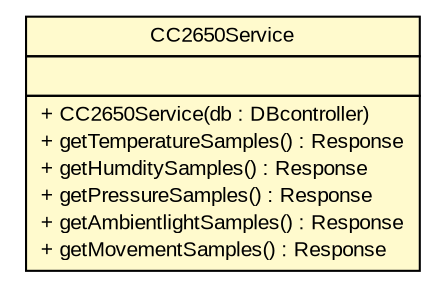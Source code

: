 #!/usr/local/bin/dot
#
# Class diagram 
# Generated by UMLGraph version R5_6 (http://www.umlgraph.org/)
#

digraph G {
	edge [fontname="arial",fontsize=10,labelfontname="arial",labelfontsize=10];
	node [fontname="arial",fontsize=10,shape=plaintext];
	nodesep=0.25;
	ranksep=0.5;
	// de.fhg.fit.biomos.sensorplatform.restservices.CC2650Service
	c552 [label=<<table title="de.fhg.fit.biomos.sensorplatform.restservices.CC2650Service" border="0" cellborder="1" cellspacing="0" cellpadding="2" port="p" bgcolor="lemonChiffon" href="./CC2650Service.html">
		<tr><td><table border="0" cellspacing="0" cellpadding="1">
<tr><td align="center" balign="center"> CC2650Service </td></tr>
		</table></td></tr>
		<tr><td><table border="0" cellspacing="0" cellpadding="1">
<tr><td align="left" balign="left">  </td></tr>
		</table></td></tr>
		<tr><td><table border="0" cellspacing="0" cellpadding="1">
<tr><td align="left" balign="left"> + CC2650Service(db : DBcontroller) </td></tr>
<tr><td align="left" balign="left"> + getTemperatureSamples() : Response </td></tr>
<tr><td align="left" balign="left"> + getHumditySamples() : Response </td></tr>
<tr><td align="left" balign="left"> + getPressureSamples() : Response </td></tr>
<tr><td align="left" balign="left"> + getAmbientlightSamples() : Response </td></tr>
<tr><td align="left" balign="left"> + getMovementSamples() : Response </td></tr>
		</table></td></tr>
		</table>>, URL="./CC2650Service.html", fontname="arial", fontcolor="black", fontsize=10.0];
}

